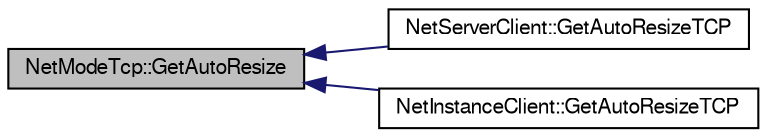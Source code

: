 digraph G
{
  edge [fontname="FreeSans",fontsize="10",labelfontname="FreeSans",labelfontsize="10"];
  node [fontname="FreeSans",fontsize="10",shape=record];
  rankdir=LR;
  Node1 [label="NetModeTcp::GetAutoResize",height=0.2,width=0.4,color="black", fillcolor="grey75", style="filled" fontcolor="black"];
  Node1 -> Node2 [dir=back,color="midnightblue",fontsize="10",style="solid"];
  Node2 [label="NetServerClient::GetAutoResizeTCP",height=0.2,width=0.4,color="black", fillcolor="white", style="filled",URL="$class_net_server_client.html#a40f2aabf0db21f0e1bd0215df3ae5db6"];
  Node1 -> Node3 [dir=back,color="midnightblue",fontsize="10",style="solid"];
  Node3 [label="NetInstanceClient::GetAutoResizeTCP",height=0.2,width=0.4,color="black", fillcolor="white", style="filled",URL="$class_net_instance_client.html#aaca0b6fcdce32a621ac54421a3c77544"];
}
